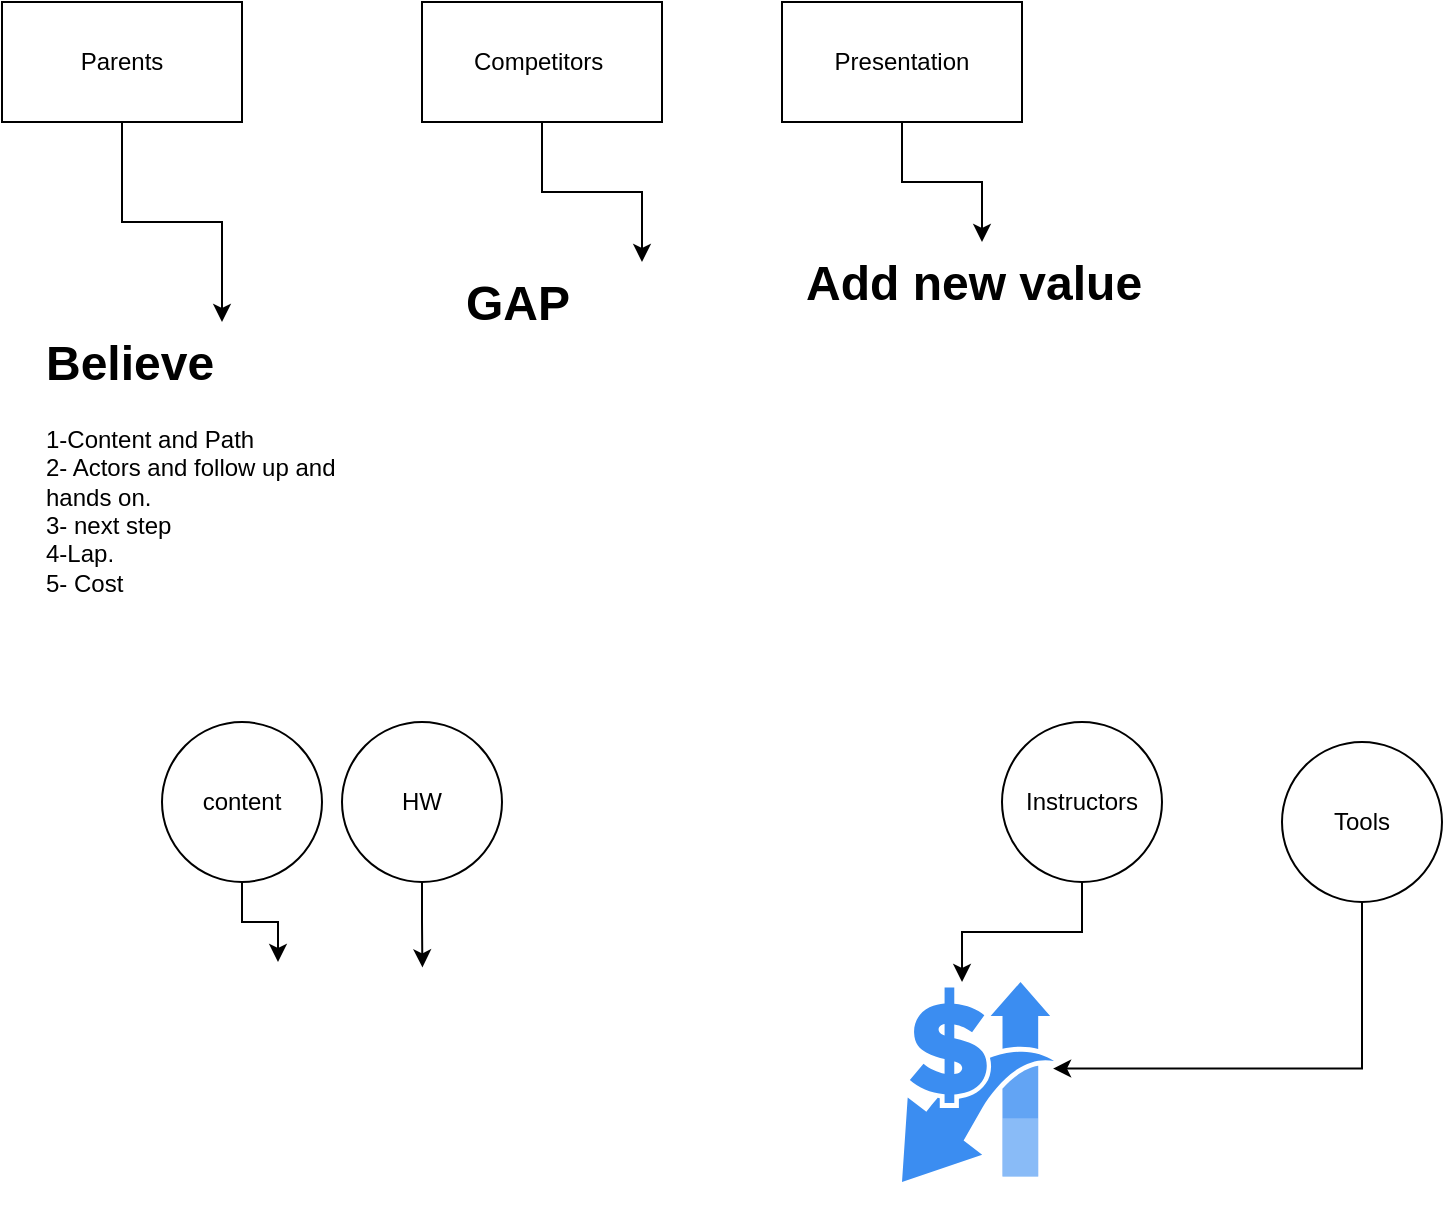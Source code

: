 <mxfile version="27.1.6">
  <diagram name="Page-1" id="PUH9PuSUtaK5ZjIOXv3t">
    <mxGraphModel dx="1228" dy="602" grid="1" gridSize="10" guides="1" tooltips="1" connect="1" arrows="1" fold="1" page="1" pageScale="1" pageWidth="850" pageHeight="1100" math="0" shadow="0">
      <root>
        <mxCell id="0" />
        <mxCell id="1" parent="0" />
        <mxCell id="pXVpYt70onAIOGzY6Nei-33" style="edgeStyle=orthogonalEdgeStyle;rounded=0;orthogonalLoop=1;jettySize=auto;html=1;" edge="1" parent="1" source="pXVpYt70onAIOGzY6Nei-30" target="pXVpYt70onAIOGzY6Nei-34">
          <mxGeometry relative="1" as="geometry">
            <mxPoint x="100" y="150.0" as="targetPoint" />
          </mxGeometry>
        </mxCell>
        <mxCell id="pXVpYt70onAIOGzY6Nei-30" value="Parents" style="rounded=0;whiteSpace=wrap;html=1;" vertex="1" parent="1">
          <mxGeometry x="40" y="50" width="120" height="60" as="geometry" />
        </mxCell>
        <mxCell id="pXVpYt70onAIOGzY6Nei-36" style="edgeStyle=orthogonalEdgeStyle;rounded=0;orthogonalLoop=1;jettySize=auto;html=1;" edge="1" parent="1" source="pXVpYt70onAIOGzY6Nei-31" target="pXVpYt70onAIOGzY6Nei-35">
          <mxGeometry relative="1" as="geometry" />
        </mxCell>
        <mxCell id="pXVpYt70onAIOGzY6Nei-31" value="Competitors&amp;nbsp;" style="rounded=0;whiteSpace=wrap;html=1;" vertex="1" parent="1">
          <mxGeometry x="250" y="50" width="120" height="60" as="geometry" />
        </mxCell>
        <mxCell id="pXVpYt70onAIOGzY6Nei-38" style="edgeStyle=orthogonalEdgeStyle;rounded=0;orthogonalLoop=1;jettySize=auto;html=1;entryX=0.5;entryY=0;entryDx=0;entryDy=0;" edge="1" parent="1" source="pXVpYt70onAIOGzY6Nei-32" target="pXVpYt70onAIOGzY6Nei-37">
          <mxGeometry relative="1" as="geometry" />
        </mxCell>
        <mxCell id="pXVpYt70onAIOGzY6Nei-32" value="Presentation" style="rounded=0;whiteSpace=wrap;html=1;" vertex="1" parent="1">
          <mxGeometry x="430" y="50" width="120" height="60" as="geometry" />
        </mxCell>
        <mxCell id="pXVpYt70onAIOGzY6Nei-34" value="&lt;h1 style=&quot;margin-top: 0px;&quot;&gt;Believe&lt;/h1&gt;&lt;div&gt;1-Content and Path&lt;/div&gt;&lt;div&gt;2- Actors and follow up and hands on.&lt;/div&gt;&lt;div&gt;3- next step&lt;/div&gt;&lt;div&gt;4-Lap.&lt;/div&gt;&lt;div&gt;5- Cost&lt;/div&gt;&lt;div&gt;&lt;br&gt;&lt;/div&gt;" style="text;html=1;whiteSpace=wrap;overflow=hidden;rounded=0;" vertex="1" parent="1">
          <mxGeometry x="60" y="210" width="180" height="140" as="geometry" />
        </mxCell>
        <mxCell id="pXVpYt70onAIOGzY6Nei-35" value="&lt;h1 style=&quot;margin-top: 0px;&quot;&gt;GAP&lt;/h1&gt;" style="text;html=1;whiteSpace=wrap;overflow=hidden;rounded=0;" vertex="1" parent="1">
          <mxGeometry x="270" y="180" width="180" height="120" as="geometry" />
        </mxCell>
        <mxCell id="pXVpYt70onAIOGzY6Nei-37" value="&lt;h1 style=&quot;margin-top: 0px;&quot;&gt;Add new value&lt;/h1&gt;" style="text;html=1;whiteSpace=wrap;overflow=hidden;rounded=0;" vertex="1" parent="1">
          <mxGeometry x="440" y="170" width="180" height="120" as="geometry" />
        </mxCell>
        <mxCell id="pXVpYt70onAIOGzY6Nei-40" value="" style="shape=image;html=1;verticalAlign=top;verticalLabelPosition=bottom;labelBackgroundColor=#ffffff;imageAspect=0;aspect=fixed;image=https://cdn4.iconfinder.com/data/icons/success-filloutline/64/Income-cash-money-banking-business-128.png" vertex="1" parent="1">
          <mxGeometry x="146" y="530" width="128" height="128" as="geometry" />
        </mxCell>
        <mxCell id="pXVpYt70onAIOGzY6Nei-42" style="edgeStyle=orthogonalEdgeStyle;rounded=0;orthogonalLoop=1;jettySize=auto;html=1;entryX=0.25;entryY=0;entryDx=0;entryDy=0;" edge="1" parent="1" source="pXVpYt70onAIOGzY6Nei-41" target="pXVpYt70onAIOGzY6Nei-40">
          <mxGeometry relative="1" as="geometry" />
        </mxCell>
        <mxCell id="pXVpYt70onAIOGzY6Nei-41" value="content" style="ellipse;whiteSpace=wrap;html=1;aspect=fixed;" vertex="1" parent="1">
          <mxGeometry x="120" y="410" width="80" height="80" as="geometry" />
        </mxCell>
        <mxCell id="pXVpYt70onAIOGzY6Nei-43" value="HW" style="ellipse;whiteSpace=wrap;html=1;aspect=fixed;" vertex="1" parent="1">
          <mxGeometry x="210" y="410" width="80" height="80" as="geometry" />
        </mxCell>
        <mxCell id="pXVpYt70onAIOGzY6Nei-44" style="edgeStyle=orthogonalEdgeStyle;rounded=0;orthogonalLoop=1;jettySize=auto;html=1;entryX=0.814;entryY=0.021;entryDx=0;entryDy=0;entryPerimeter=0;" edge="1" parent="1" source="pXVpYt70onAIOGzY6Nei-43" target="pXVpYt70onAIOGzY6Nei-40">
          <mxGeometry relative="1" as="geometry" />
        </mxCell>
        <mxCell id="pXVpYt70onAIOGzY6Nei-45" value="" style="sketch=0;html=1;aspect=fixed;strokeColor=none;shadow=0;fillColor=#3B8DF1;verticalAlign=top;labelPosition=center;verticalLabelPosition=bottom;shape=mxgraph.gcp2.cost_arrows" vertex="1" parent="1">
          <mxGeometry x="490" y="540" width="76" height="100" as="geometry" />
        </mxCell>
        <mxCell id="pXVpYt70onAIOGzY6Nei-46" value="Instructors" style="ellipse;whiteSpace=wrap;html=1;aspect=fixed;" vertex="1" parent="1">
          <mxGeometry x="540" y="410" width="80" height="80" as="geometry" />
        </mxCell>
        <mxCell id="pXVpYt70onAIOGzY6Nei-47" style="edgeStyle=orthogonalEdgeStyle;rounded=0;orthogonalLoop=1;jettySize=auto;html=1;entryX=0.395;entryY=0;entryDx=0;entryDy=0;entryPerimeter=0;" edge="1" parent="1" source="pXVpYt70onAIOGzY6Nei-46" target="pXVpYt70onAIOGzY6Nei-45">
          <mxGeometry relative="1" as="geometry" />
        </mxCell>
        <mxCell id="pXVpYt70onAIOGzY6Nei-48" value="Tools" style="ellipse;whiteSpace=wrap;html=1;aspect=fixed;" vertex="1" parent="1">
          <mxGeometry x="680" y="420" width="80" height="80" as="geometry" />
        </mxCell>
        <mxCell id="pXVpYt70onAIOGzY6Nei-50" style="edgeStyle=orthogonalEdgeStyle;rounded=0;orthogonalLoop=1;jettySize=auto;html=1;entryX=0.994;entryY=0.433;entryDx=0;entryDy=0;entryPerimeter=0;" edge="1" parent="1" source="pXVpYt70onAIOGzY6Nei-48" target="pXVpYt70onAIOGzY6Nei-45">
          <mxGeometry relative="1" as="geometry">
            <Array as="points">
              <mxPoint x="720" y="583" />
            </Array>
          </mxGeometry>
        </mxCell>
      </root>
    </mxGraphModel>
  </diagram>
</mxfile>
